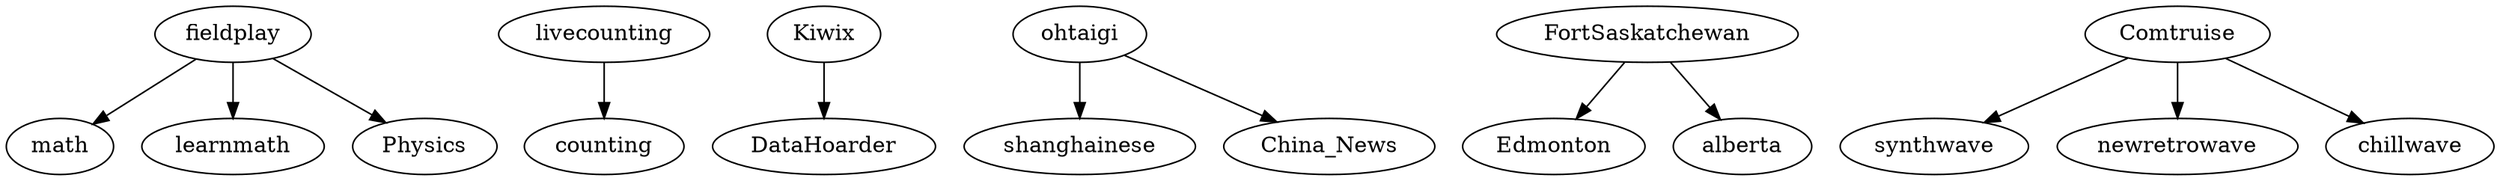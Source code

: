 digraph Add {
  "fieldplay" -> "math" ["weight"=1]
  "fieldplay" -> "learnmath" ["weight"=1]
  "fieldplay" -> "Physics" ["weight"=1]
  "livecounting" -> "counting" ["weight"=1]
  "Kiwix" -> "DataHoarder" ["weight"=1]
  "ohtaigi" -> "shanghainese" ["weight"=17]
  "ohtaigi" -> "China_News" ["weight"=6]
  "FortSaskatchewan" -> "Edmonton" ["weight"=1]
  "FortSaskatchewan" -> "alberta" ["weight"=1]
  "Comtruise" -> "synthwave" ["weight"=1]
  "Comtruise" -> "newretrowave" ["weight"=1]
  "Comtruise" -> "chillwave" ["weight"=1]
}
